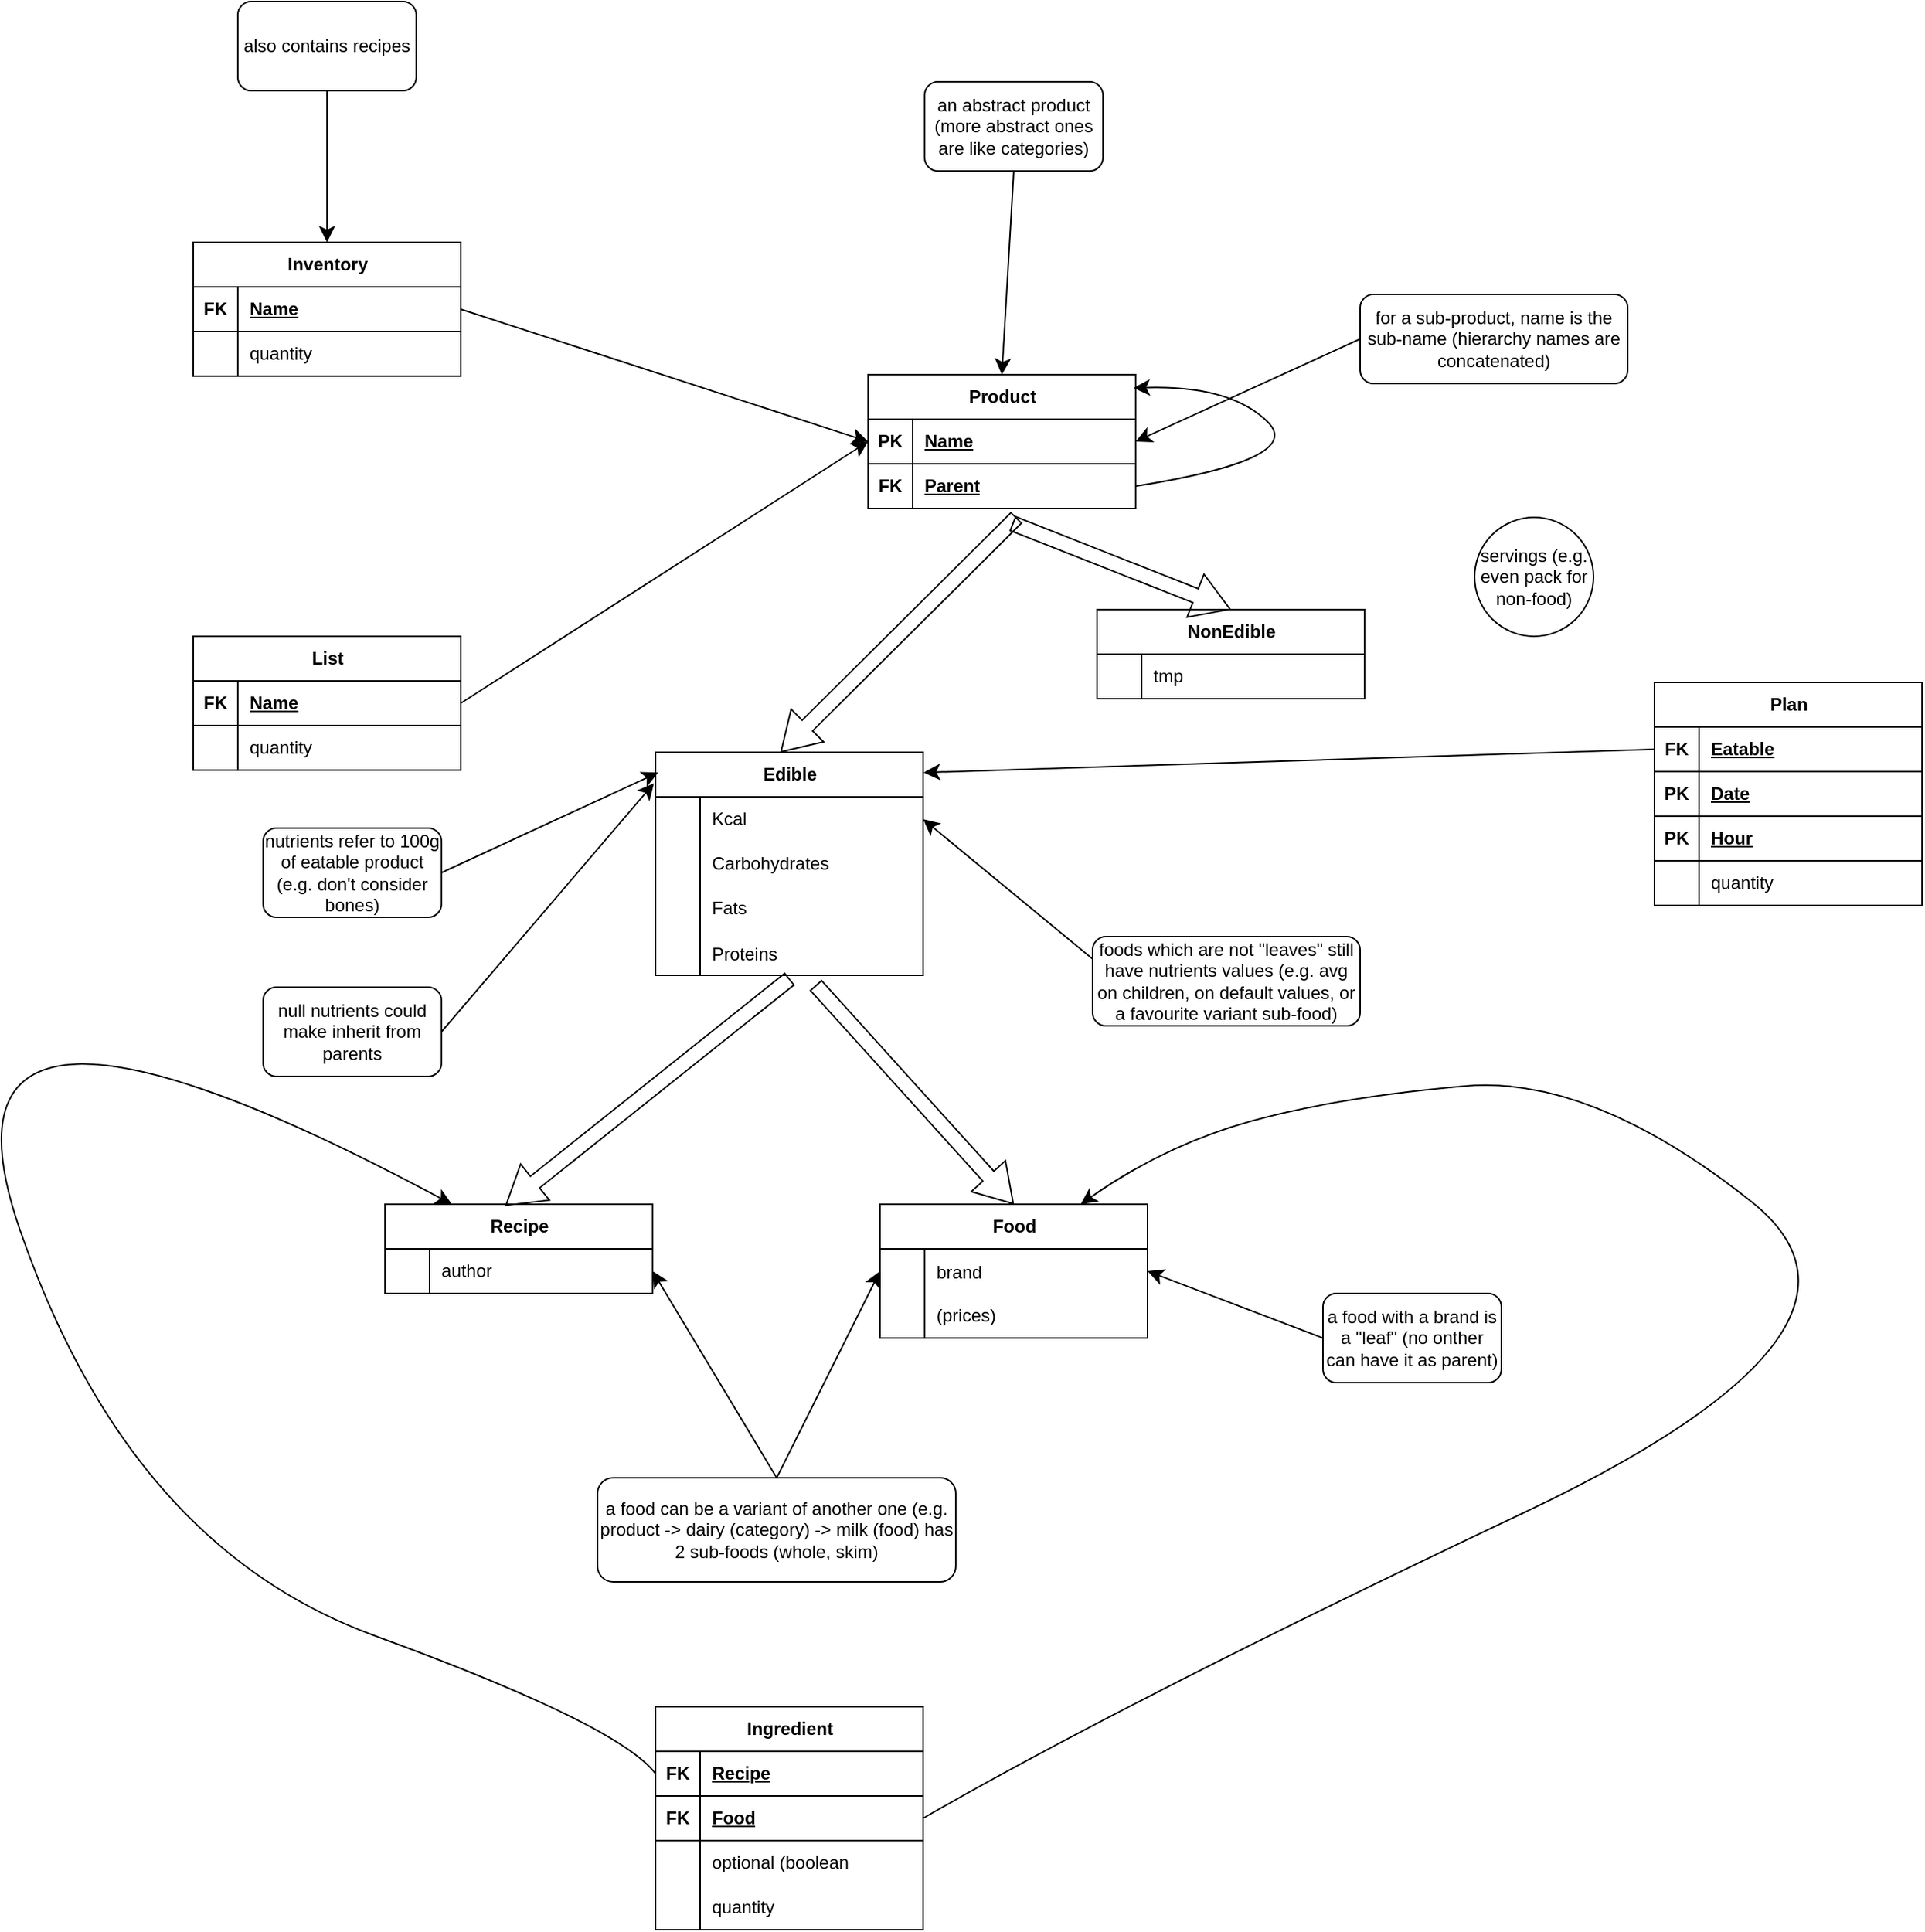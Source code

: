 <mxfile version="24.2.5" type="google">
  <diagram name="Page-1" id="4wqWPoDEpwIA6AYoPbV9">
    <mxGraphModel dx="2220" dy="1597" grid="0" gridSize="10" guides="1" tooltips="1" connect="1" arrows="1" fold="1" page="0" pageScale="1" pageWidth="827" pageHeight="1169" math="0" shadow="0">
      <root>
        <mxCell id="0" />
        <mxCell id="1" parent="0" />
        <mxCell id="bA_wD9CgmNWGQYaJStTC-32" style="edgeStyle=none;curved=1;rounded=0;orthogonalLoop=1;jettySize=auto;html=1;fontSize=12;startSize=8;endSize=8;exitX=0.5;exitY=1;exitDx=0;exitDy=0;entryX=0.5;entryY=0;entryDx=0;entryDy=0;" parent="1" source="bA_wD9CgmNWGQYaJStTC-171" target="bA_wD9CgmNWGQYaJStTC-62" edge="1">
          <mxGeometry relative="1" as="geometry">
            <mxPoint x="-144.142" y="-158.445" as="sourcePoint" />
            <mxPoint x="-116" y="-1" as="targetPoint" />
          </mxGeometry>
        </mxCell>
        <mxCell id="bA_wD9CgmNWGQYaJStTC-33" value="Edible" style="shape=table;startSize=30;container=1;collapsible=1;childLayout=tableLayout;fixedRows=1;rowLines=0;fontStyle=1;align=center;resizeLast=1;html=1;" parent="1" vertex="1">
          <mxGeometry x="-379" y="285" width="180" height="150" as="geometry" />
        </mxCell>
        <mxCell id="bA_wD9CgmNWGQYaJStTC-37" value="" style="shape=tableRow;horizontal=0;startSize=0;swimlaneHead=0;swimlaneBody=0;fillColor=none;collapsible=0;dropTarget=0;points=[[0,0.5],[1,0.5]];portConstraint=eastwest;top=0;left=0;right=0;bottom=0;" parent="bA_wD9CgmNWGQYaJStTC-33" vertex="1">
          <mxGeometry y="30" width="180" height="30" as="geometry" />
        </mxCell>
        <mxCell id="bA_wD9CgmNWGQYaJStTC-38" value="" style="shape=partialRectangle;connectable=0;fillColor=none;top=0;left=0;bottom=0;right=0;editable=1;overflow=hidden;whiteSpace=wrap;html=1;" parent="bA_wD9CgmNWGQYaJStTC-37" vertex="1">
          <mxGeometry width="30" height="30" as="geometry">
            <mxRectangle width="30" height="30" as="alternateBounds" />
          </mxGeometry>
        </mxCell>
        <mxCell id="bA_wD9CgmNWGQYaJStTC-39" value="Kcal" style="shape=partialRectangle;connectable=0;fillColor=none;top=0;left=0;bottom=0;right=0;align=left;spacingLeft=6;overflow=hidden;whiteSpace=wrap;html=1;" parent="bA_wD9CgmNWGQYaJStTC-37" vertex="1">
          <mxGeometry x="30" width="150" height="30" as="geometry">
            <mxRectangle width="150" height="30" as="alternateBounds" />
          </mxGeometry>
        </mxCell>
        <mxCell id="bA_wD9CgmNWGQYaJStTC-40" value="" style="shape=tableRow;horizontal=0;startSize=0;swimlaneHead=0;swimlaneBody=0;fillColor=none;collapsible=0;dropTarget=0;points=[[0,0.5],[1,0.5]];portConstraint=eastwest;top=0;left=0;right=0;bottom=0;" parent="bA_wD9CgmNWGQYaJStTC-33" vertex="1">
          <mxGeometry y="60" width="180" height="30" as="geometry" />
        </mxCell>
        <mxCell id="bA_wD9CgmNWGQYaJStTC-41" value="" style="shape=partialRectangle;connectable=0;fillColor=none;top=0;left=0;bottom=0;right=0;editable=1;overflow=hidden;whiteSpace=wrap;html=1;" parent="bA_wD9CgmNWGQYaJStTC-40" vertex="1">
          <mxGeometry width="30" height="30" as="geometry">
            <mxRectangle width="30" height="30" as="alternateBounds" />
          </mxGeometry>
        </mxCell>
        <mxCell id="bA_wD9CgmNWGQYaJStTC-42" value="Carbohydrates" style="shape=partialRectangle;connectable=0;fillColor=none;top=0;left=0;bottom=0;right=0;align=left;spacingLeft=6;overflow=hidden;whiteSpace=wrap;html=1;" parent="bA_wD9CgmNWGQYaJStTC-40" vertex="1">
          <mxGeometry x="30" width="150" height="30" as="geometry">
            <mxRectangle width="150" height="30" as="alternateBounds" />
          </mxGeometry>
        </mxCell>
        <mxCell id="bA_wD9CgmNWGQYaJStTC-43" value="" style="shape=tableRow;horizontal=0;startSize=0;swimlaneHead=0;swimlaneBody=0;fillColor=none;collapsible=0;dropTarget=0;points=[[0,0.5],[1,0.5]];portConstraint=eastwest;top=0;left=0;right=0;bottom=0;" parent="bA_wD9CgmNWGQYaJStTC-33" vertex="1">
          <mxGeometry y="90" width="180" height="30" as="geometry" />
        </mxCell>
        <mxCell id="bA_wD9CgmNWGQYaJStTC-44" value="" style="shape=partialRectangle;connectable=0;fillColor=none;top=0;left=0;bottom=0;right=0;editable=1;overflow=hidden;whiteSpace=wrap;html=1;" parent="bA_wD9CgmNWGQYaJStTC-43" vertex="1">
          <mxGeometry width="30" height="30" as="geometry">
            <mxRectangle width="30" height="30" as="alternateBounds" />
          </mxGeometry>
        </mxCell>
        <mxCell id="bA_wD9CgmNWGQYaJStTC-45" value="Fats" style="shape=partialRectangle;connectable=0;fillColor=none;top=0;left=0;bottom=0;right=0;align=left;spacingLeft=6;overflow=hidden;whiteSpace=wrap;html=1;" parent="bA_wD9CgmNWGQYaJStTC-43" vertex="1">
          <mxGeometry x="30" width="150" height="30" as="geometry">
            <mxRectangle width="150" height="30" as="alternateBounds" />
          </mxGeometry>
        </mxCell>
        <mxCell id="bA_wD9CgmNWGQYaJStTC-101" value="" style="shape=tableRow;horizontal=0;startSize=0;swimlaneHead=0;swimlaneBody=0;fillColor=none;collapsible=0;dropTarget=0;points=[[0,0.5],[1,0.5]];portConstraint=eastwest;top=0;left=0;right=0;bottom=0;" parent="bA_wD9CgmNWGQYaJStTC-33" vertex="1">
          <mxGeometry y="120" width="180" height="30" as="geometry" />
        </mxCell>
        <mxCell id="bA_wD9CgmNWGQYaJStTC-102" value="" style="shape=partialRectangle;connectable=0;fillColor=none;top=0;left=0;bottom=0;right=0;editable=1;overflow=hidden;" parent="bA_wD9CgmNWGQYaJStTC-101" vertex="1">
          <mxGeometry width="30" height="30" as="geometry">
            <mxRectangle width="30" height="30" as="alternateBounds" />
          </mxGeometry>
        </mxCell>
        <mxCell id="bA_wD9CgmNWGQYaJStTC-103" value="Proteins" style="shape=partialRectangle;connectable=0;fillColor=none;top=0;left=0;bottom=0;right=0;align=left;spacingLeft=6;overflow=hidden;" parent="bA_wD9CgmNWGQYaJStTC-101" vertex="1">
          <mxGeometry x="30" width="150" height="30" as="geometry">
            <mxRectangle width="150" height="30" as="alternateBounds" />
          </mxGeometry>
        </mxCell>
        <mxCell id="bA_wD9CgmNWGQYaJStTC-46" value="NonEdible" style="shape=table;startSize=30;container=1;collapsible=1;childLayout=tableLayout;fixedRows=1;rowLines=0;fontStyle=1;align=center;resizeLast=1;html=1;" parent="1" vertex="1">
          <mxGeometry x="-82" y="189" width="180" height="60" as="geometry" />
        </mxCell>
        <mxCell id="bA_wD9CgmNWGQYaJStTC-50" value="" style="shape=tableRow;horizontal=0;startSize=0;swimlaneHead=0;swimlaneBody=0;fillColor=none;collapsible=0;dropTarget=0;points=[[0,0.5],[1,0.5]];portConstraint=eastwest;top=0;left=0;right=0;bottom=0;" parent="bA_wD9CgmNWGQYaJStTC-46" vertex="1">
          <mxGeometry y="30" width="180" height="30" as="geometry" />
        </mxCell>
        <mxCell id="bA_wD9CgmNWGQYaJStTC-51" value="" style="shape=partialRectangle;connectable=0;fillColor=none;top=0;left=0;bottom=0;right=0;editable=1;overflow=hidden;whiteSpace=wrap;html=1;" parent="bA_wD9CgmNWGQYaJStTC-50" vertex="1">
          <mxGeometry width="30" height="30" as="geometry">
            <mxRectangle width="30" height="30" as="alternateBounds" />
          </mxGeometry>
        </mxCell>
        <mxCell id="bA_wD9CgmNWGQYaJStTC-52" value="tmp" style="shape=partialRectangle;connectable=0;fillColor=none;top=0;left=0;bottom=0;right=0;align=left;spacingLeft=6;overflow=hidden;whiteSpace=wrap;html=1;" parent="bA_wD9CgmNWGQYaJStTC-50" vertex="1">
          <mxGeometry x="30" width="150" height="30" as="geometry">
            <mxRectangle width="150" height="30" as="alternateBounds" />
          </mxGeometry>
        </mxCell>
        <mxCell id="bA_wD9CgmNWGQYaJStTC-62" value="Product" style="shape=table;startSize=30;container=1;collapsible=1;childLayout=tableLayout;fixedRows=1;rowLines=0;fontStyle=1;align=center;resizeLast=1;html=1;" parent="1" vertex="1">
          <mxGeometry x="-236" y="31" width="180" height="90" as="geometry" />
        </mxCell>
        <mxCell id="bA_wD9CgmNWGQYaJStTC-59" value="" style="shape=tableRow;horizontal=0;startSize=0;swimlaneHead=0;swimlaneBody=0;fillColor=none;collapsible=0;dropTarget=0;points=[[0,0.5],[1,0.5]];portConstraint=eastwest;top=0;left=0;right=0;bottom=1;" parent="bA_wD9CgmNWGQYaJStTC-62" vertex="1">
          <mxGeometry y="30" width="180" height="30" as="geometry" />
        </mxCell>
        <mxCell id="bA_wD9CgmNWGQYaJStTC-60" value="PK" style="shape=partialRectangle;connectable=0;fillColor=none;top=0;left=0;bottom=0;right=0;fontStyle=1;overflow=hidden;whiteSpace=wrap;html=1;" parent="bA_wD9CgmNWGQYaJStTC-59" vertex="1">
          <mxGeometry width="30" height="30" as="geometry">
            <mxRectangle width="30" height="30" as="alternateBounds" />
          </mxGeometry>
        </mxCell>
        <mxCell id="bA_wD9CgmNWGQYaJStTC-61" value="Name" style="shape=partialRectangle;connectable=0;fillColor=none;top=0;left=0;bottom=0;right=0;align=left;spacingLeft=6;fontStyle=5;overflow=hidden;whiteSpace=wrap;html=1;" parent="bA_wD9CgmNWGQYaJStTC-59" vertex="1">
          <mxGeometry x="30" width="150" height="30" as="geometry">
            <mxRectangle width="150" height="30" as="alternateBounds" />
          </mxGeometry>
        </mxCell>
        <mxCell id="mPyOQNbp4R_aiyvudoky-12" value="" style="shape=tableRow;horizontal=0;startSize=0;swimlaneHead=0;swimlaneBody=0;fillColor=none;collapsible=0;dropTarget=0;points=[[0,0.5],[1,0.5]];portConstraint=eastwest;top=0;left=0;right=0;bottom=1;" vertex="1" parent="bA_wD9CgmNWGQYaJStTC-62">
          <mxGeometry y="60" width="180" height="30" as="geometry" />
        </mxCell>
        <mxCell id="mPyOQNbp4R_aiyvudoky-13" value="FK" style="shape=partialRectangle;connectable=0;fillColor=none;top=0;left=0;bottom=0;right=0;fontStyle=1;overflow=hidden;whiteSpace=wrap;html=1;" vertex="1" parent="mPyOQNbp4R_aiyvudoky-12">
          <mxGeometry width="30" height="30" as="geometry">
            <mxRectangle width="30" height="30" as="alternateBounds" />
          </mxGeometry>
        </mxCell>
        <mxCell id="mPyOQNbp4R_aiyvudoky-14" value="Parent" style="shape=partialRectangle;connectable=0;fillColor=none;top=0;left=0;bottom=0;right=0;align=left;spacingLeft=6;fontStyle=5;overflow=hidden;whiteSpace=wrap;html=1;" vertex="1" parent="mPyOQNbp4R_aiyvudoky-12">
          <mxGeometry x="30" width="150" height="30" as="geometry">
            <mxRectangle width="150" height="30" as="alternateBounds" />
          </mxGeometry>
        </mxCell>
        <mxCell id="mPyOQNbp4R_aiyvudoky-1" value="" style="curved=1;endArrow=classic;html=1;rounded=0;fontSize=12;startSize=8;endSize=8;exitX=1;exitY=0.5;exitDx=0;exitDy=0;entryX=0.992;entryY=0.1;entryDx=0;entryDy=0;entryPerimeter=0;" edge="1" parent="bA_wD9CgmNWGQYaJStTC-62" source="mPyOQNbp4R_aiyvudoky-12" target="bA_wD9CgmNWGQYaJStTC-62">
          <mxGeometry width="50" height="50" relative="1" as="geometry">
            <mxPoint x="195" y="58" as="sourcePoint" />
            <mxPoint x="195" y="13" as="targetPoint" />
            <Array as="points">
              <mxPoint x="294" y="57" />
              <mxPoint x="244" y="7" />
            </Array>
          </mxGeometry>
        </mxCell>
        <mxCell id="bA_wD9CgmNWGQYaJStTC-83" value="" style="shape=flexArrow;endArrow=classic;html=1;rounded=0;fontSize=12;startSize=8;endSize=8;curved=1;entryX=0.467;entryY=0;entryDx=0;entryDy=0;entryPerimeter=0;exitX=0.511;exitY=1.1;exitDx=0;exitDy=0;exitPerimeter=0;" parent="1" target="bA_wD9CgmNWGQYaJStTC-33" edge="1">
          <mxGeometry width="50" height="50" relative="1" as="geometry">
            <mxPoint x="-136.02" y="127.0" as="sourcePoint" />
            <mxPoint x="-140" y="279" as="targetPoint" />
          </mxGeometry>
        </mxCell>
        <mxCell id="bA_wD9CgmNWGQYaJStTC-84" value="" style="shape=flexArrow;endArrow=classic;html=1;rounded=0;fontSize=12;startSize=8;endSize=8;curved=1;entryX=0.5;entryY=0;entryDx=0;entryDy=0;" parent="1" target="bA_wD9CgmNWGQYaJStTC-46" edge="1">
          <mxGeometry width="50" height="50" relative="1" as="geometry">
            <mxPoint x="-139" y="131" as="sourcePoint" />
            <mxPoint x="-69" y="182" as="targetPoint" />
          </mxGeometry>
        </mxCell>
        <mxCell id="bA_wD9CgmNWGQYaJStTC-104" value="Inventory" style="shape=table;startSize=30;container=1;collapsible=1;childLayout=tableLayout;fixedRows=1;rowLines=0;fontStyle=1;align=center;resizeLast=1;html=1;" parent="1" vertex="1">
          <mxGeometry x="-690" y="-58" width="180" height="90" as="geometry" />
        </mxCell>
        <mxCell id="bA_wD9CgmNWGQYaJStTC-105" value="" style="shape=tableRow;horizontal=0;startSize=0;swimlaneHead=0;swimlaneBody=0;fillColor=none;collapsible=0;dropTarget=0;points=[[0,0.5],[1,0.5]];portConstraint=eastwest;top=0;left=0;right=0;bottom=1;" parent="bA_wD9CgmNWGQYaJStTC-104" vertex="1">
          <mxGeometry y="30" width="180" height="30" as="geometry" />
        </mxCell>
        <mxCell id="bA_wD9CgmNWGQYaJStTC-106" value="FK" style="shape=partialRectangle;connectable=0;fillColor=none;top=0;left=0;bottom=0;right=0;fontStyle=1;overflow=hidden;whiteSpace=wrap;html=1;" parent="bA_wD9CgmNWGQYaJStTC-105" vertex="1">
          <mxGeometry width="30" height="30" as="geometry">
            <mxRectangle width="30" height="30" as="alternateBounds" />
          </mxGeometry>
        </mxCell>
        <mxCell id="bA_wD9CgmNWGQYaJStTC-107" value="Name" style="shape=partialRectangle;connectable=0;fillColor=none;top=0;left=0;bottom=0;right=0;align=left;spacingLeft=6;fontStyle=5;overflow=hidden;whiteSpace=wrap;html=1;" parent="bA_wD9CgmNWGQYaJStTC-105" vertex="1">
          <mxGeometry x="30" width="150" height="30" as="geometry">
            <mxRectangle width="150" height="30" as="alternateBounds" />
          </mxGeometry>
        </mxCell>
        <mxCell id="bA_wD9CgmNWGQYaJStTC-108" value="" style="shape=tableRow;horizontal=0;startSize=0;swimlaneHead=0;swimlaneBody=0;fillColor=none;collapsible=0;dropTarget=0;points=[[0,0.5],[1,0.5]];portConstraint=eastwest;top=0;left=0;right=0;bottom=0;" parent="bA_wD9CgmNWGQYaJStTC-104" vertex="1">
          <mxGeometry y="60" width="180" height="30" as="geometry" />
        </mxCell>
        <mxCell id="bA_wD9CgmNWGQYaJStTC-109" value="" style="shape=partialRectangle;connectable=0;fillColor=none;top=0;left=0;bottom=0;right=0;editable=1;overflow=hidden;whiteSpace=wrap;html=1;" parent="bA_wD9CgmNWGQYaJStTC-108" vertex="1">
          <mxGeometry width="30" height="30" as="geometry">
            <mxRectangle width="30" height="30" as="alternateBounds" />
          </mxGeometry>
        </mxCell>
        <mxCell id="bA_wD9CgmNWGQYaJStTC-110" value="quantity" style="shape=partialRectangle;connectable=0;fillColor=none;top=0;left=0;bottom=0;right=0;align=left;spacingLeft=6;overflow=hidden;whiteSpace=wrap;html=1;" parent="bA_wD9CgmNWGQYaJStTC-108" vertex="1">
          <mxGeometry x="30" width="150" height="30" as="geometry">
            <mxRectangle width="150" height="30" as="alternateBounds" />
          </mxGeometry>
        </mxCell>
        <mxCell id="bA_wD9CgmNWGQYaJStTC-117" value="List" style="shape=table;startSize=30;container=1;collapsible=1;childLayout=tableLayout;fixedRows=1;rowLines=0;fontStyle=1;align=center;resizeLast=1;html=1;" parent="1" vertex="1">
          <mxGeometry x="-690" y="207" width="180" height="90" as="geometry" />
        </mxCell>
        <mxCell id="bA_wD9CgmNWGQYaJStTC-118" value="" style="shape=tableRow;horizontal=0;startSize=0;swimlaneHead=0;swimlaneBody=0;fillColor=none;collapsible=0;dropTarget=0;points=[[0,0.5],[1,0.5]];portConstraint=eastwest;top=0;left=0;right=0;bottom=1;" parent="bA_wD9CgmNWGQYaJStTC-117" vertex="1">
          <mxGeometry y="30" width="180" height="30" as="geometry" />
        </mxCell>
        <mxCell id="bA_wD9CgmNWGQYaJStTC-119" value="FK" style="shape=partialRectangle;connectable=0;fillColor=none;top=0;left=0;bottom=0;right=0;fontStyle=1;overflow=hidden;whiteSpace=wrap;html=1;" parent="bA_wD9CgmNWGQYaJStTC-118" vertex="1">
          <mxGeometry width="30" height="30" as="geometry">
            <mxRectangle width="30" height="30" as="alternateBounds" />
          </mxGeometry>
        </mxCell>
        <mxCell id="bA_wD9CgmNWGQYaJStTC-120" value="Name" style="shape=partialRectangle;connectable=0;fillColor=none;top=0;left=0;bottom=0;right=0;align=left;spacingLeft=6;fontStyle=5;overflow=hidden;whiteSpace=wrap;html=1;" parent="bA_wD9CgmNWGQYaJStTC-118" vertex="1">
          <mxGeometry x="30" width="150" height="30" as="geometry">
            <mxRectangle width="150" height="30" as="alternateBounds" />
          </mxGeometry>
        </mxCell>
        <mxCell id="bA_wD9CgmNWGQYaJStTC-121" value="" style="shape=tableRow;horizontal=0;startSize=0;swimlaneHead=0;swimlaneBody=0;fillColor=none;collapsible=0;dropTarget=0;points=[[0,0.5],[1,0.5]];portConstraint=eastwest;top=0;left=0;right=0;bottom=0;" parent="bA_wD9CgmNWGQYaJStTC-117" vertex="1">
          <mxGeometry y="60" width="180" height="30" as="geometry" />
        </mxCell>
        <mxCell id="bA_wD9CgmNWGQYaJStTC-122" value="" style="shape=partialRectangle;connectable=0;fillColor=none;top=0;left=0;bottom=0;right=0;editable=1;overflow=hidden;whiteSpace=wrap;html=1;" parent="bA_wD9CgmNWGQYaJStTC-121" vertex="1">
          <mxGeometry width="30" height="30" as="geometry">
            <mxRectangle width="30" height="30" as="alternateBounds" />
          </mxGeometry>
        </mxCell>
        <mxCell id="bA_wD9CgmNWGQYaJStTC-123" value="quantity" style="shape=partialRectangle;connectable=0;fillColor=none;top=0;left=0;bottom=0;right=0;align=left;spacingLeft=6;overflow=hidden;whiteSpace=wrap;html=1;" parent="bA_wD9CgmNWGQYaJStTC-121" vertex="1">
          <mxGeometry x="30" width="150" height="30" as="geometry">
            <mxRectangle width="150" height="30" as="alternateBounds" />
          </mxGeometry>
        </mxCell>
        <mxCell id="bA_wD9CgmNWGQYaJStTC-138" value="" style="endArrow=classic;html=1;rounded=0;fontSize=12;startSize=8;endSize=8;curved=1;exitX=1;exitY=0.5;exitDx=0;exitDy=0;entryX=0;entryY=0.5;entryDx=0;entryDy=0;" parent="1" source="bA_wD9CgmNWGQYaJStTC-105" target="bA_wD9CgmNWGQYaJStTC-59" edge="1">
          <mxGeometry width="50" height="50" relative="1" as="geometry">
            <mxPoint x="-304" y="147" as="sourcePoint" />
            <mxPoint x="-254" y="97" as="targetPoint" />
          </mxGeometry>
        </mxCell>
        <mxCell id="bA_wD9CgmNWGQYaJStTC-139" value="" style="endArrow=classic;html=1;rounded=0;fontSize=12;startSize=8;endSize=8;curved=1;exitX=1;exitY=0.5;exitDx=0;exitDy=0;entryX=0;entryY=0.5;entryDx=0;entryDy=0;" parent="1" source="bA_wD9CgmNWGQYaJStTC-118" target="bA_wD9CgmNWGQYaJStTC-59" edge="1">
          <mxGeometry width="50" height="50" relative="1" as="geometry">
            <mxPoint x="-397" y="200" as="sourcePoint" />
            <mxPoint x="-254" y="97" as="targetPoint" />
          </mxGeometry>
        </mxCell>
        <mxCell id="bA_wD9CgmNWGQYaJStTC-150" value="Recipe" style="shape=table;startSize=30;container=1;collapsible=1;childLayout=tableLayout;fixedRows=1;rowLines=0;fontStyle=1;align=center;resizeLast=1;html=1;" parent="1" vertex="1">
          <mxGeometry x="-561" y="589" width="180" height="60" as="geometry" />
        </mxCell>
        <mxCell id="bA_wD9CgmNWGQYaJStTC-154" value="" style="shape=tableRow;horizontal=0;startSize=0;swimlaneHead=0;swimlaneBody=0;fillColor=none;collapsible=0;dropTarget=0;points=[[0,0.5],[1,0.5]];portConstraint=eastwest;top=0;left=0;right=0;bottom=0;" parent="bA_wD9CgmNWGQYaJStTC-150" vertex="1">
          <mxGeometry y="30" width="180" height="30" as="geometry" />
        </mxCell>
        <mxCell id="bA_wD9CgmNWGQYaJStTC-155" value="" style="shape=partialRectangle;connectable=0;fillColor=none;top=0;left=0;bottom=0;right=0;editable=1;overflow=hidden;whiteSpace=wrap;html=1;" parent="bA_wD9CgmNWGQYaJStTC-154" vertex="1">
          <mxGeometry width="30" height="30" as="geometry">
            <mxRectangle width="30" height="30" as="alternateBounds" />
          </mxGeometry>
        </mxCell>
        <mxCell id="bA_wD9CgmNWGQYaJStTC-156" value="author" style="shape=partialRectangle;connectable=0;fillColor=none;top=0;left=0;bottom=0;right=0;align=left;spacingLeft=6;overflow=hidden;whiteSpace=wrap;html=1;" parent="bA_wD9CgmNWGQYaJStTC-154" vertex="1">
          <mxGeometry x="30" width="150" height="30" as="geometry">
            <mxRectangle width="150" height="30" as="alternateBounds" />
          </mxGeometry>
        </mxCell>
        <mxCell id="bA_wD9CgmNWGQYaJStTC-167" value="" style="endArrow=classic;html=1;rounded=0;fontSize=12;startSize=8;endSize=8;curved=1;exitX=0.5;exitY=0;exitDx=0;exitDy=0;entryX=0;entryY=0.5;entryDx=0;entryDy=0;" parent="1" source="bA_wD9CgmNWGQYaJStTC-170" edge="1">
          <mxGeometry width="50" height="50" relative="1" as="geometry">
            <mxPoint x="-518.0" y="427.0" as="sourcePoint" />
            <mxPoint x="-228" y="634" as="targetPoint" />
          </mxGeometry>
        </mxCell>
        <mxCell id="bA_wD9CgmNWGQYaJStTC-170" value="a food can be a variant of another one (e.g. product -&amp;gt; dairy (category) -&amp;gt; milk (food) has 2 sub-foods (whole, skim)" style="rounded=1;whiteSpace=wrap;html=1;" parent="1" vertex="1">
          <mxGeometry x="-418" y="773" width="241" height="70" as="geometry" />
        </mxCell>
        <mxCell id="bA_wD9CgmNWGQYaJStTC-171" value="an abstract product (more abstract ones are like categories)" style="rounded=1;whiteSpace=wrap;html=1;" parent="1" vertex="1">
          <mxGeometry x="-198" y="-166" width="120" height="60" as="geometry" />
        </mxCell>
        <mxCell id="bA_wD9CgmNWGQYaJStTC-173" value="Food" style="shape=table;startSize=30;container=1;collapsible=1;childLayout=tableLayout;fixedRows=1;rowLines=0;fontStyle=1;align=center;resizeLast=1;html=1;" parent="1" vertex="1">
          <mxGeometry x="-228" y="589" width="180" height="90" as="geometry" />
        </mxCell>
        <mxCell id="bA_wD9CgmNWGQYaJStTC-191" value="" style="shape=tableRow;horizontal=0;startSize=0;swimlaneHead=0;swimlaneBody=0;fillColor=none;collapsible=0;dropTarget=0;points=[[0,0.5],[1,0.5]];portConstraint=eastwest;top=0;left=0;right=0;bottom=0;" parent="bA_wD9CgmNWGQYaJStTC-173" vertex="1">
          <mxGeometry y="30" width="180" height="30" as="geometry" />
        </mxCell>
        <mxCell id="bA_wD9CgmNWGQYaJStTC-192" value="" style="shape=partialRectangle;connectable=0;fillColor=none;top=0;left=0;bottom=0;right=0;editable=1;overflow=hidden;" parent="bA_wD9CgmNWGQYaJStTC-191" vertex="1">
          <mxGeometry width="30" height="30" as="geometry">
            <mxRectangle width="30" height="30" as="alternateBounds" />
          </mxGeometry>
        </mxCell>
        <mxCell id="bA_wD9CgmNWGQYaJStTC-193" value="brand" style="shape=partialRectangle;connectable=0;fillColor=none;top=0;left=0;bottom=0;right=0;align=left;spacingLeft=6;overflow=hidden;" parent="bA_wD9CgmNWGQYaJStTC-191" vertex="1">
          <mxGeometry x="30" width="150" height="30" as="geometry">
            <mxRectangle width="150" height="30" as="alternateBounds" />
          </mxGeometry>
        </mxCell>
        <mxCell id="bA_wD9CgmNWGQYaJStTC-177" value="" style="shape=tableRow;horizontal=0;startSize=0;swimlaneHead=0;swimlaneBody=0;fillColor=none;collapsible=0;dropTarget=0;points=[[0,0.5],[1,0.5]];portConstraint=eastwest;top=0;left=0;right=0;bottom=0;" parent="bA_wD9CgmNWGQYaJStTC-173" vertex="1">
          <mxGeometry y="60" width="180" height="30" as="geometry" />
        </mxCell>
        <mxCell id="bA_wD9CgmNWGQYaJStTC-178" value="" style="shape=partialRectangle;connectable=0;fillColor=none;top=0;left=0;bottom=0;right=0;editable=1;overflow=hidden;whiteSpace=wrap;html=1;" parent="bA_wD9CgmNWGQYaJStTC-177" vertex="1">
          <mxGeometry width="30" height="30" as="geometry">
            <mxRectangle width="30" height="30" as="alternateBounds" />
          </mxGeometry>
        </mxCell>
        <mxCell id="bA_wD9CgmNWGQYaJStTC-179" value="(prices)" style="shape=partialRectangle;connectable=0;fillColor=none;top=0;left=0;bottom=0;right=0;align=left;spacingLeft=6;overflow=hidden;whiteSpace=wrap;html=1;" parent="bA_wD9CgmNWGQYaJStTC-177" vertex="1">
          <mxGeometry x="30" width="150" height="30" as="geometry">
            <mxRectangle width="150" height="30" as="alternateBounds" />
          </mxGeometry>
        </mxCell>
        <mxCell id="bA_wD9CgmNWGQYaJStTC-186" value="" style="shape=flexArrow;endArrow=classic;html=1;rounded=0;fontSize=12;startSize=8;endSize=8;curved=1;exitX=0.502;exitY=1.076;exitDx=0;exitDy=0;exitPerimeter=0;entryX=0.45;entryY=0.017;entryDx=0;entryDy=0;entryPerimeter=0;" parent="1" source="bA_wD9CgmNWGQYaJStTC-101" target="bA_wD9CgmNWGQYaJStTC-150" edge="1">
          <mxGeometry width="50" height="50" relative="1" as="geometry">
            <mxPoint x="-239" y="541" as="sourcePoint" />
            <mxPoint x="-189" y="491" as="targetPoint" />
          </mxGeometry>
        </mxCell>
        <mxCell id="bA_wD9CgmNWGQYaJStTC-187" value="" style="shape=flexArrow;endArrow=classic;html=1;rounded=0;fontSize=12;startSize=8;endSize=8;curved=1;entryX=0.5;entryY=0;entryDx=0;entryDy=0;exitX=0.598;exitY=1.219;exitDx=0;exitDy=0;exitPerimeter=0;" parent="1" source="bA_wD9CgmNWGQYaJStTC-101" target="bA_wD9CgmNWGQYaJStTC-173" edge="1">
          <mxGeometry width="50" height="50" relative="1" as="geometry">
            <mxPoint x="-284" y="469" as="sourcePoint" />
            <mxPoint x="-92" y="495" as="targetPoint" />
          </mxGeometry>
        </mxCell>
        <mxCell id="bA_wD9CgmNWGQYaJStTC-189" value="" style="endArrow=classic;html=1;rounded=0;fontSize=12;startSize=8;endSize=8;curved=1;exitX=0.5;exitY=0;exitDx=0;exitDy=0;entryX=1;entryY=0.5;entryDx=0;entryDy=0;" parent="1" source="bA_wD9CgmNWGQYaJStTC-170" edge="1">
          <mxGeometry width="50" height="50" relative="1" as="geometry">
            <mxPoint x="-392" y="851" as="sourcePoint" />
            <mxPoint x="-381" y="634" as="targetPoint" />
          </mxGeometry>
        </mxCell>
        <mxCell id="bA_wD9CgmNWGQYaJStTC-194" value="a food with a brand is a &quot;leaf&quot; (no onther can have it as parent)" style="rounded=1;whiteSpace=wrap;html=1;" parent="1" vertex="1">
          <mxGeometry x="70" y="649" width="120" height="60" as="geometry" />
        </mxCell>
        <mxCell id="bA_wD9CgmNWGQYaJStTC-195" value="" style="endArrow=classic;html=1;rounded=0;fontSize=12;startSize=8;endSize=8;curved=1;entryX=1;entryY=0.5;entryDx=0;entryDy=0;exitX=0;exitY=0.5;exitDx=0;exitDy=0;" parent="1" source="bA_wD9CgmNWGQYaJStTC-194" target="bA_wD9CgmNWGQYaJStTC-191" edge="1">
          <mxGeometry width="50" height="50" relative="1" as="geometry">
            <mxPoint x="56" y="812" as="sourcePoint" />
            <mxPoint x="106" y="762" as="targetPoint" />
          </mxGeometry>
        </mxCell>
        <mxCell id="bA_wD9CgmNWGQYaJStTC-196" value="foods which are not &quot;leaves&quot; still have nutrients values (e.g. avg on children, on default values, or a favourite variant sub-food)" style="rounded=1;whiteSpace=wrap;html=1;" parent="1" vertex="1">
          <mxGeometry x="-85" y="409" width="180" height="60" as="geometry" />
        </mxCell>
        <mxCell id="bA_wD9CgmNWGQYaJStTC-197" value="" style="endArrow=classic;html=1;rounded=0;fontSize=12;startSize=8;endSize=8;curved=1;exitX=0;exitY=0.25;exitDx=0;exitDy=0;entryX=1;entryY=0.5;entryDx=0;entryDy=0;" parent="1" source="bA_wD9CgmNWGQYaJStTC-196" target="bA_wD9CgmNWGQYaJStTC-37" edge="1">
          <mxGeometry width="50" height="50" relative="1" as="geometry">
            <mxPoint x="-515" y="457" as="sourcePoint" />
            <mxPoint x="-465" y="407" as="targetPoint" />
          </mxGeometry>
        </mxCell>
        <mxCell id="bA_wD9CgmNWGQYaJStTC-198" value="Ingredient" style="shape=table;startSize=30;container=1;collapsible=1;childLayout=tableLayout;fixedRows=1;rowLines=0;fontStyle=1;align=center;resizeLast=1;html=1;" parent="1" vertex="1">
          <mxGeometry x="-379" y="927" width="180" height="150" as="geometry" />
        </mxCell>
        <mxCell id="bA_wD9CgmNWGQYaJStTC-199" value="" style="shape=tableRow;horizontal=0;startSize=0;swimlaneHead=0;swimlaneBody=0;fillColor=none;collapsible=0;dropTarget=0;points=[[0,0.5],[1,0.5]];portConstraint=eastwest;top=0;left=0;right=0;bottom=1;" parent="bA_wD9CgmNWGQYaJStTC-198" vertex="1">
          <mxGeometry y="30" width="180" height="30" as="geometry" />
        </mxCell>
        <mxCell id="bA_wD9CgmNWGQYaJStTC-200" value="FK" style="shape=partialRectangle;connectable=0;fillColor=none;top=0;left=0;bottom=0;right=0;fontStyle=1;overflow=hidden;whiteSpace=wrap;html=1;" parent="bA_wD9CgmNWGQYaJStTC-199" vertex="1">
          <mxGeometry width="30" height="30" as="geometry">
            <mxRectangle width="30" height="30" as="alternateBounds" />
          </mxGeometry>
        </mxCell>
        <mxCell id="bA_wD9CgmNWGQYaJStTC-201" value="Recipe" style="shape=partialRectangle;connectable=0;fillColor=none;top=0;left=0;bottom=0;right=0;align=left;spacingLeft=6;fontStyle=5;overflow=hidden;whiteSpace=wrap;html=1;" parent="bA_wD9CgmNWGQYaJStTC-199" vertex="1">
          <mxGeometry x="30" width="150" height="30" as="geometry">
            <mxRectangle width="150" height="30" as="alternateBounds" />
          </mxGeometry>
        </mxCell>
        <mxCell id="bA_wD9CgmNWGQYaJStTC-211" value="" style="shape=tableRow;horizontal=0;startSize=0;swimlaneHead=0;swimlaneBody=0;fillColor=none;collapsible=0;dropTarget=0;points=[[0,0.5],[1,0.5]];portConstraint=eastwest;top=0;left=0;right=0;bottom=1;" parent="bA_wD9CgmNWGQYaJStTC-198" vertex="1">
          <mxGeometry y="60" width="180" height="30" as="geometry" />
        </mxCell>
        <mxCell id="bA_wD9CgmNWGQYaJStTC-212" value="FK" style="shape=partialRectangle;connectable=0;fillColor=none;top=0;left=0;bottom=0;right=0;fontStyle=1;overflow=hidden;whiteSpace=wrap;html=1;" parent="bA_wD9CgmNWGQYaJStTC-211" vertex="1">
          <mxGeometry width="30" height="30" as="geometry">
            <mxRectangle width="30" height="30" as="alternateBounds" />
          </mxGeometry>
        </mxCell>
        <mxCell id="bA_wD9CgmNWGQYaJStTC-213" value="Food" style="shape=partialRectangle;connectable=0;fillColor=none;top=0;left=0;bottom=0;right=0;align=left;spacingLeft=6;fontStyle=5;overflow=hidden;whiteSpace=wrap;html=1;" parent="bA_wD9CgmNWGQYaJStTC-211" vertex="1">
          <mxGeometry x="30" width="150" height="30" as="geometry">
            <mxRectangle width="150" height="30" as="alternateBounds" />
          </mxGeometry>
        </mxCell>
        <mxCell id="bA_wD9CgmNWGQYaJStTC-202" value="" style="shape=tableRow;horizontal=0;startSize=0;swimlaneHead=0;swimlaneBody=0;fillColor=none;collapsible=0;dropTarget=0;points=[[0,0.5],[1,0.5]];portConstraint=eastwest;top=0;left=0;right=0;bottom=0;" parent="bA_wD9CgmNWGQYaJStTC-198" vertex="1">
          <mxGeometry y="90" width="180" height="30" as="geometry" />
        </mxCell>
        <mxCell id="bA_wD9CgmNWGQYaJStTC-203" value="" style="shape=partialRectangle;connectable=0;fillColor=none;top=0;left=0;bottom=0;right=0;editable=1;overflow=hidden;whiteSpace=wrap;html=1;" parent="bA_wD9CgmNWGQYaJStTC-202" vertex="1">
          <mxGeometry width="30" height="30" as="geometry">
            <mxRectangle width="30" height="30" as="alternateBounds" />
          </mxGeometry>
        </mxCell>
        <mxCell id="bA_wD9CgmNWGQYaJStTC-204" value="optional (boolean" style="shape=partialRectangle;connectable=0;fillColor=none;top=0;left=0;bottom=0;right=0;align=left;spacingLeft=6;overflow=hidden;whiteSpace=wrap;html=1;" parent="bA_wD9CgmNWGQYaJStTC-202" vertex="1">
          <mxGeometry x="30" width="150" height="30" as="geometry">
            <mxRectangle width="150" height="30" as="alternateBounds" />
          </mxGeometry>
        </mxCell>
        <mxCell id="bA_wD9CgmNWGQYaJStTC-208" value="" style="shape=tableRow;horizontal=0;startSize=0;swimlaneHead=0;swimlaneBody=0;fillColor=none;collapsible=0;dropTarget=0;points=[[0,0.5],[1,0.5]];portConstraint=eastwest;top=0;left=0;right=0;bottom=0;" parent="bA_wD9CgmNWGQYaJStTC-198" vertex="1">
          <mxGeometry y="120" width="180" height="30" as="geometry" />
        </mxCell>
        <mxCell id="bA_wD9CgmNWGQYaJStTC-209" value="" style="shape=partialRectangle;connectable=0;fillColor=none;top=0;left=0;bottom=0;right=0;editable=1;overflow=hidden;whiteSpace=wrap;html=1;" parent="bA_wD9CgmNWGQYaJStTC-208" vertex="1">
          <mxGeometry width="30" height="30" as="geometry">
            <mxRectangle width="30" height="30" as="alternateBounds" />
          </mxGeometry>
        </mxCell>
        <mxCell id="bA_wD9CgmNWGQYaJStTC-210" value="quantity" style="shape=partialRectangle;connectable=0;fillColor=none;top=0;left=0;bottom=0;right=0;align=left;spacingLeft=6;overflow=hidden;whiteSpace=wrap;html=1;" parent="bA_wD9CgmNWGQYaJStTC-208" vertex="1">
          <mxGeometry x="30" width="150" height="30" as="geometry">
            <mxRectangle width="150" height="30" as="alternateBounds" />
          </mxGeometry>
        </mxCell>
        <mxCell id="bA_wD9CgmNWGQYaJStTC-226" value="" style="curved=1;endArrow=classic;html=1;rounded=0;fontSize=12;startSize=8;endSize=8;exitX=0;exitY=0.5;exitDx=0;exitDy=0;entryX=0.25;entryY=0;entryDx=0;entryDy=0;" parent="1" source="bA_wD9CgmNWGQYaJStTC-199" target="bA_wD9CgmNWGQYaJStTC-150" edge="1">
          <mxGeometry width="50" height="50" relative="1" as="geometry">
            <mxPoint x="-454" y="939" as="sourcePoint" />
            <mxPoint x="-404" y="889" as="targetPoint" />
            <Array as="points">
              <mxPoint x="-404" y="939" />
              <mxPoint x="-733" y="819" />
              <mxPoint x="-880" y="394" />
            </Array>
          </mxGeometry>
        </mxCell>
        <mxCell id="bA_wD9CgmNWGQYaJStTC-227" value="" style="curved=1;endArrow=classic;html=1;rounded=0;fontSize=12;startSize=8;endSize=8;exitX=1;exitY=0.5;exitDx=0;exitDy=0;entryX=0.75;entryY=0;entryDx=0;entryDy=0;" parent="1" source="bA_wD9CgmNWGQYaJStTC-211" target="bA_wD9CgmNWGQYaJStTC-173" edge="1">
          <mxGeometry width="50" height="50" relative="1" as="geometry">
            <mxPoint x="-108" y="921" as="sourcePoint" />
            <mxPoint x="-11.571" y="567" as="targetPoint" />
            <Array as="points">
              <mxPoint x="-58" y="921" />
              <mxPoint x="466" y="673" />
              <mxPoint x="251" y="502" />
              <mxPoint x="80" y="517" />
              <mxPoint x="-36" y="549" />
            </Array>
          </mxGeometry>
        </mxCell>
        <mxCell id="bA_wD9CgmNWGQYaJStTC-228" value="nutrients refer to 100g of eatable product (e.g. don&#39;t consider bones)" style="rounded=1;whiteSpace=wrap;html=1;" parent="1" vertex="1">
          <mxGeometry x="-643" y="336" width="120" height="60" as="geometry" />
        </mxCell>
        <mxCell id="bA_wD9CgmNWGQYaJStTC-229" value="" style="endArrow=classic;html=1;rounded=0;fontSize=12;startSize=8;endSize=8;curved=1;exitX=1;exitY=0.5;exitDx=0;exitDy=0;entryX=0.01;entryY=0.091;entryDx=0;entryDy=0;entryPerimeter=0;" parent="1" source="bA_wD9CgmNWGQYaJStTC-228" target="bA_wD9CgmNWGQYaJStTC-33" edge="1">
          <mxGeometry width="50" height="50" relative="1" as="geometry">
            <mxPoint x="-479" y="401" as="sourcePoint" />
            <mxPoint x="-429" y="351" as="targetPoint" />
          </mxGeometry>
        </mxCell>
        <mxCell id="bA_wD9CgmNWGQYaJStTC-230" value="servings (e.g. even pack for non-food)" style="ellipse;whiteSpace=wrap;html=1;aspect=fixed;" parent="1" vertex="1">
          <mxGeometry x="172" y="127" width="80" height="80" as="geometry" />
        </mxCell>
        <mxCell id="bA_wD9CgmNWGQYaJStTC-231" value="Plan" style="shape=table;startSize=30;container=1;collapsible=1;childLayout=tableLayout;fixedRows=1;rowLines=0;fontStyle=1;align=center;resizeLast=1;html=1;" parent="1" vertex="1">
          <mxGeometry x="293" y="238" width="180" height="150" as="geometry" />
        </mxCell>
        <mxCell id="bA_wD9CgmNWGQYaJStTC-232" value="" style="shape=tableRow;horizontal=0;startSize=0;swimlaneHead=0;swimlaneBody=0;fillColor=none;collapsible=0;dropTarget=0;points=[[0,0.5],[1,0.5]];portConstraint=eastwest;top=0;left=0;right=0;bottom=1;" parent="bA_wD9CgmNWGQYaJStTC-231" vertex="1">
          <mxGeometry y="30" width="180" height="30" as="geometry" />
        </mxCell>
        <mxCell id="bA_wD9CgmNWGQYaJStTC-233" value="FK" style="shape=partialRectangle;connectable=0;fillColor=none;top=0;left=0;bottom=0;right=0;fontStyle=1;overflow=hidden;whiteSpace=wrap;html=1;" parent="bA_wD9CgmNWGQYaJStTC-232" vertex="1">
          <mxGeometry width="30" height="30" as="geometry">
            <mxRectangle width="30" height="30" as="alternateBounds" />
          </mxGeometry>
        </mxCell>
        <mxCell id="bA_wD9CgmNWGQYaJStTC-234" value="Eatable" style="shape=partialRectangle;connectable=0;fillColor=none;top=0;left=0;bottom=0;right=0;align=left;spacingLeft=6;fontStyle=5;overflow=hidden;whiteSpace=wrap;html=1;" parent="bA_wD9CgmNWGQYaJStTC-232" vertex="1">
          <mxGeometry x="30" width="150" height="30" as="geometry">
            <mxRectangle width="150" height="30" as="alternateBounds" />
          </mxGeometry>
        </mxCell>
        <mxCell id="bA_wD9CgmNWGQYaJStTC-244" value="" style="shape=tableRow;horizontal=0;startSize=0;swimlaneHead=0;swimlaneBody=0;fillColor=none;collapsible=0;dropTarget=0;points=[[0,0.5],[1,0.5]];portConstraint=eastwest;top=0;left=0;right=0;bottom=1;" parent="bA_wD9CgmNWGQYaJStTC-231" vertex="1">
          <mxGeometry y="60" width="180" height="30" as="geometry" />
        </mxCell>
        <mxCell id="bA_wD9CgmNWGQYaJStTC-245" value="PK" style="shape=partialRectangle;connectable=0;fillColor=none;top=0;left=0;bottom=0;right=0;fontStyle=1;overflow=hidden;whiteSpace=wrap;html=1;" parent="bA_wD9CgmNWGQYaJStTC-244" vertex="1">
          <mxGeometry width="30" height="30" as="geometry">
            <mxRectangle width="30" height="30" as="alternateBounds" />
          </mxGeometry>
        </mxCell>
        <mxCell id="bA_wD9CgmNWGQYaJStTC-246" value="Date" style="shape=partialRectangle;connectable=0;fillColor=none;top=0;left=0;bottom=0;right=0;align=left;spacingLeft=6;fontStyle=5;overflow=hidden;whiteSpace=wrap;html=1;" parent="bA_wD9CgmNWGQYaJStTC-244" vertex="1">
          <mxGeometry x="30" width="150" height="30" as="geometry">
            <mxRectangle width="150" height="30" as="alternateBounds" />
          </mxGeometry>
        </mxCell>
        <mxCell id="bA_wD9CgmNWGQYaJStTC-247" value="" style="shape=tableRow;horizontal=0;startSize=0;swimlaneHead=0;swimlaneBody=0;fillColor=none;collapsible=0;dropTarget=0;points=[[0,0.5],[1,0.5]];portConstraint=eastwest;top=0;left=0;right=0;bottom=1;" parent="bA_wD9CgmNWGQYaJStTC-231" vertex="1">
          <mxGeometry y="90" width="180" height="30" as="geometry" />
        </mxCell>
        <mxCell id="bA_wD9CgmNWGQYaJStTC-248" value="PK" style="shape=partialRectangle;connectable=0;fillColor=none;top=0;left=0;bottom=0;right=0;fontStyle=1;overflow=hidden;whiteSpace=wrap;html=1;" parent="bA_wD9CgmNWGQYaJStTC-247" vertex="1">
          <mxGeometry width="30" height="30" as="geometry">
            <mxRectangle width="30" height="30" as="alternateBounds" />
          </mxGeometry>
        </mxCell>
        <mxCell id="bA_wD9CgmNWGQYaJStTC-249" value="Hour" style="shape=partialRectangle;connectable=0;fillColor=none;top=0;left=0;bottom=0;right=0;align=left;spacingLeft=6;fontStyle=5;overflow=hidden;whiteSpace=wrap;html=1;" parent="bA_wD9CgmNWGQYaJStTC-247" vertex="1">
          <mxGeometry x="30" width="150" height="30" as="geometry">
            <mxRectangle width="150" height="30" as="alternateBounds" />
          </mxGeometry>
        </mxCell>
        <mxCell id="bA_wD9CgmNWGQYaJStTC-235" value="" style="shape=tableRow;horizontal=0;startSize=0;swimlaneHead=0;swimlaneBody=0;fillColor=none;collapsible=0;dropTarget=0;points=[[0,0.5],[1,0.5]];portConstraint=eastwest;top=0;left=0;right=0;bottom=0;" parent="bA_wD9CgmNWGQYaJStTC-231" vertex="1">
          <mxGeometry y="120" width="180" height="30" as="geometry" />
        </mxCell>
        <mxCell id="bA_wD9CgmNWGQYaJStTC-236" value="" style="shape=partialRectangle;connectable=0;fillColor=none;top=0;left=0;bottom=0;right=0;editable=1;overflow=hidden;whiteSpace=wrap;html=1;" parent="bA_wD9CgmNWGQYaJStTC-235" vertex="1">
          <mxGeometry width="30" height="30" as="geometry">
            <mxRectangle width="30" height="30" as="alternateBounds" />
          </mxGeometry>
        </mxCell>
        <mxCell id="bA_wD9CgmNWGQYaJStTC-237" value="quantity" style="shape=partialRectangle;connectable=0;fillColor=none;top=0;left=0;bottom=0;right=0;align=left;spacingLeft=6;overflow=hidden;whiteSpace=wrap;html=1;" parent="bA_wD9CgmNWGQYaJStTC-235" vertex="1">
          <mxGeometry x="30" width="150" height="30" as="geometry">
            <mxRectangle width="150" height="30" as="alternateBounds" />
          </mxGeometry>
        </mxCell>
        <mxCell id="bA_wD9CgmNWGQYaJStTC-250" value="" style="endArrow=classic;html=1;rounded=0;fontSize=12;startSize=8;endSize=8;curved=1;entryX=1.002;entryY=0.091;entryDx=0;entryDy=0;entryPerimeter=0;exitX=0;exitY=0.5;exitDx=0;exitDy=0;" parent="1" source="bA_wD9CgmNWGQYaJStTC-232" target="bA_wD9CgmNWGQYaJStTC-33" edge="1">
          <mxGeometry width="50" height="50" relative="1" as="geometry">
            <mxPoint x="88" y="328" as="sourcePoint" />
            <mxPoint x="138" y="278" as="targetPoint" />
          </mxGeometry>
        </mxCell>
        <mxCell id="mPyOQNbp4R_aiyvudoky-2" value="for a sub-product, name is the sub-name (hierarchy names are concatenated)" style="rounded=1;whiteSpace=wrap;html=1;" vertex="1" parent="1">
          <mxGeometry x="95" y="-23" width="180" height="60" as="geometry" />
        </mxCell>
        <mxCell id="mPyOQNbp4R_aiyvudoky-3" value="" style="endArrow=classic;html=1;rounded=0;fontSize=12;startSize=8;endSize=8;curved=1;exitX=0;exitY=0.5;exitDx=0;exitDy=0;entryX=1;entryY=0.5;entryDx=0;entryDy=0;" edge="1" parent="1" source="mPyOQNbp4R_aiyvudoky-2" target="bA_wD9CgmNWGQYaJStTC-59">
          <mxGeometry width="50" height="50" relative="1" as="geometry">
            <mxPoint x="78" y="100" as="sourcePoint" />
            <mxPoint x="128" y="50" as="targetPoint" />
          </mxGeometry>
        </mxCell>
        <mxCell id="mPyOQNbp4R_aiyvudoky-7" value="also contains recipes" style="rounded=1;whiteSpace=wrap;html=1;" vertex="1" parent="1">
          <mxGeometry x="-660" y="-220" width="120" height="60" as="geometry" />
        </mxCell>
        <mxCell id="mPyOQNbp4R_aiyvudoky-8" value="" style="endArrow=classic;html=1;rounded=0;fontSize=12;startSize=8;endSize=8;curved=1;entryX=0.5;entryY=0;entryDx=0;entryDy=0;" edge="1" parent="1" source="mPyOQNbp4R_aiyvudoky-7" target="bA_wD9CgmNWGQYaJStTC-104">
          <mxGeometry width="50" height="50" relative="1" as="geometry">
            <mxPoint x="-592" y="-72" as="sourcePoint" />
            <mxPoint x="-542" y="-122" as="targetPoint" />
          </mxGeometry>
        </mxCell>
        <mxCell id="mPyOQNbp4R_aiyvudoky-15" value="null nutrients could make inherit from parents" style="rounded=1;whiteSpace=wrap;html=1;" vertex="1" parent="1">
          <mxGeometry x="-643" y="443" width="120" height="60" as="geometry" />
        </mxCell>
        <mxCell id="mPyOQNbp4R_aiyvudoky-16" value="" style="endArrow=classic;html=1;rounded=0;fontSize=12;startSize=8;endSize=8;curved=1;exitX=1;exitY=0.5;exitDx=0;exitDy=0;entryX=-0.006;entryY=0.139;entryDx=0;entryDy=0;entryPerimeter=0;" edge="1" parent="1" source="mPyOQNbp4R_aiyvudoky-15" target="bA_wD9CgmNWGQYaJStTC-33">
          <mxGeometry width="50" height="50" relative="1" as="geometry">
            <mxPoint x="-484" y="424" as="sourcePoint" />
            <mxPoint x="-434" y="374" as="targetPoint" />
          </mxGeometry>
        </mxCell>
      </root>
    </mxGraphModel>
  </diagram>
</mxfile>
